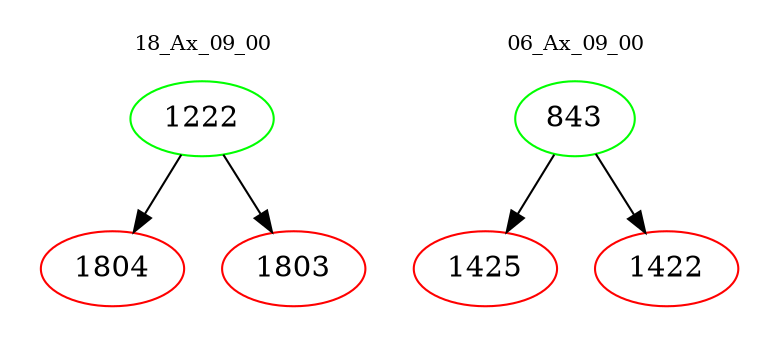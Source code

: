 digraph{
subgraph cluster_0 {
color = white
label = "18_Ax_09_00";
fontsize=10;
T0_1222 [label="1222", color="green"]
T0_1222 -> T0_1804 [color="black"]
T0_1804 [label="1804", color="red"]
T0_1222 -> T0_1803 [color="black"]
T0_1803 [label="1803", color="red"]
}
subgraph cluster_1 {
color = white
label = "06_Ax_09_00";
fontsize=10;
T1_843 [label="843", color="green"]
T1_843 -> T1_1425 [color="black"]
T1_1425 [label="1425", color="red"]
T1_843 -> T1_1422 [color="black"]
T1_1422 [label="1422", color="red"]
}
}
